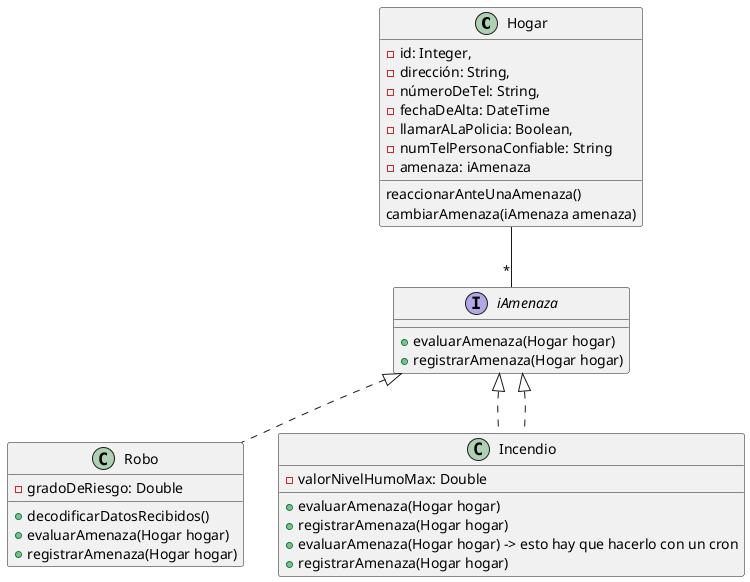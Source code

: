 @startuml
'https://plantuml.com/class-diagram

Hogar --"*" iAmenaza

class Hogar {
    - id: Integer,
    - dirección: String,
    - númeroDeTel: String,
    - fechaDeAlta: DateTime
    - llamarALaPolicia: Boolean,
    - numTelPersonaConfiable: String
    - amenaza: iAmenaza

   reaccionarAnteUnaAmenaza()
   cambiarAmenaza(iAmenaza amenaza)
}

interface iAmenaza {
   + evaluarAmenaza(Hogar hogar)
   + registrarAmenaza(Hogar hogar)
}

class Robo implements iAmenaza {
    - gradoDeRiesgo: Double
    + decodificarDatosRecibidos()
    + evaluarAmenaza(Hogar hogar)
    + registrarAmenaza(Hogar hogar)
}

class Incendio implements iAmenaza {
    - valorNivelHumoMax: Double
    + evaluarAmenaza(Hogar hogar)
    + registrarAmenaza(Hogar hogar)
}

class Incendio implements iAmenaza {
    + evaluarAmenaza(Hogar hogar) -> esto hay que hacerlo con un cron
    + registrarAmenaza(Hogar hogar)
}




@enduml